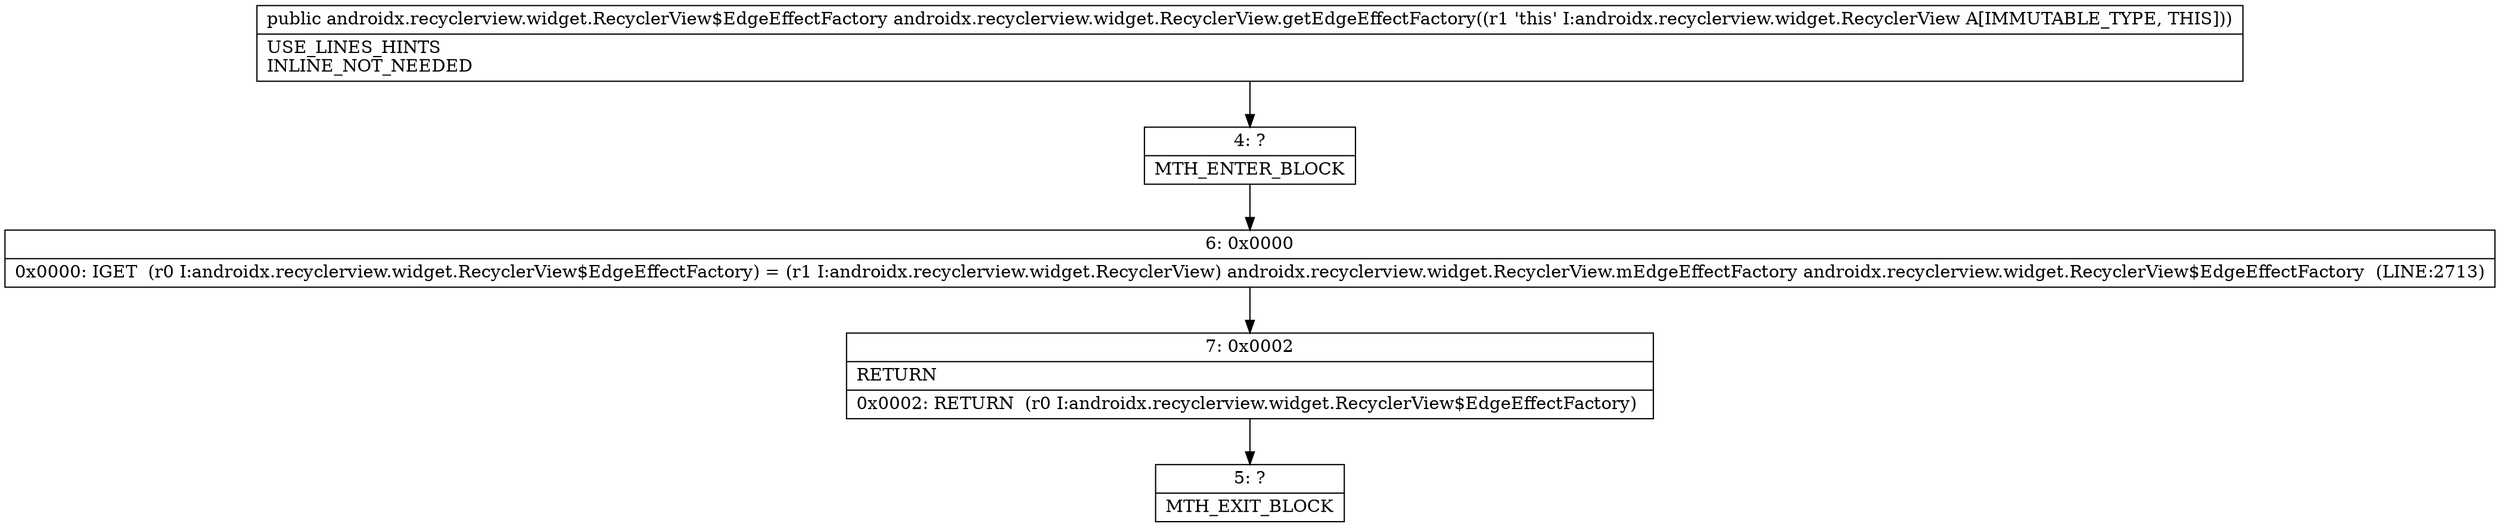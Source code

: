digraph "CFG forandroidx.recyclerview.widget.RecyclerView.getEdgeEffectFactory()Landroidx\/recyclerview\/widget\/RecyclerView$EdgeEffectFactory;" {
Node_4 [shape=record,label="{4\:\ ?|MTH_ENTER_BLOCK\l}"];
Node_6 [shape=record,label="{6\:\ 0x0000|0x0000: IGET  (r0 I:androidx.recyclerview.widget.RecyclerView$EdgeEffectFactory) = (r1 I:androidx.recyclerview.widget.RecyclerView) androidx.recyclerview.widget.RecyclerView.mEdgeEffectFactory androidx.recyclerview.widget.RecyclerView$EdgeEffectFactory  (LINE:2713)\l}"];
Node_7 [shape=record,label="{7\:\ 0x0002|RETURN\l|0x0002: RETURN  (r0 I:androidx.recyclerview.widget.RecyclerView$EdgeEffectFactory) \l}"];
Node_5 [shape=record,label="{5\:\ ?|MTH_EXIT_BLOCK\l}"];
MethodNode[shape=record,label="{public androidx.recyclerview.widget.RecyclerView$EdgeEffectFactory androidx.recyclerview.widget.RecyclerView.getEdgeEffectFactory((r1 'this' I:androidx.recyclerview.widget.RecyclerView A[IMMUTABLE_TYPE, THIS]))  | USE_LINES_HINTS\lINLINE_NOT_NEEDED\l}"];
MethodNode -> Node_4;Node_4 -> Node_6;
Node_6 -> Node_7;
Node_7 -> Node_5;
}

